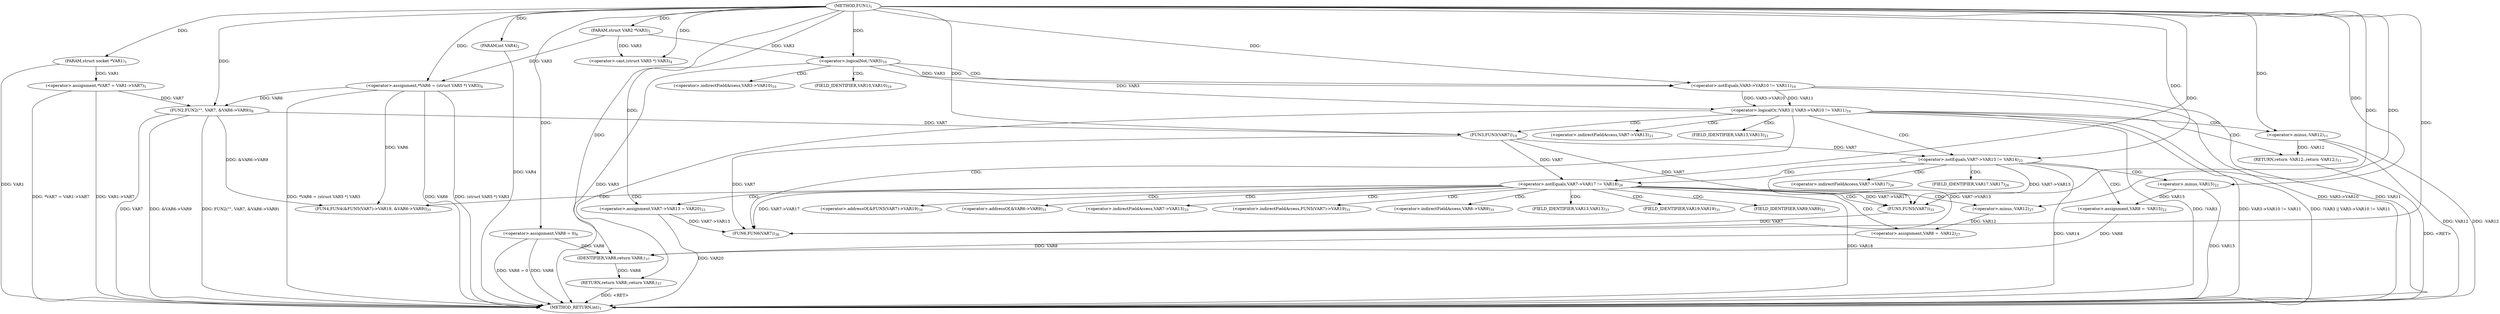 digraph "FUN1" {  
"8" [label = <(METHOD,FUN1)<SUB>1</SUB>> ]
"95" [label = <(METHOD_RETURN,int)<SUB>1</SUB>> ]
"9" [label = <(PARAM,struct socket *VAR1)<SUB>1</SUB>> ]
"10" [label = <(PARAM,struct VAR2 *VAR3)<SUB>1</SUB>> ]
"11" [label = <(PARAM,int VAR4)<SUB>2</SUB>> ]
"14" [label = <(&lt;operator&gt;.assignment,*VAR6 = (struct VAR5 *) VAR3)<SUB>4</SUB>> ]
"20" [label = <(&lt;operator&gt;.assignment,*VAR7 = VAR1-&gt;VAR7)<SUB>5</SUB>> ]
"26" [label = <(&lt;operator&gt;.assignment,VAR8 = 0)<SUB>6</SUB>> ]
"29" [label = <(FUN2,FUN2(&quot;&quot;, VAR7, &amp;VAR6-&gt;VAR9))<SUB>8</SUB>> ]
"49" [label = <(FUN3,FUN3(VAR7))<SUB>19</SUB>> ]
"75" [label = <(FUN4,FUN4(&amp;FUN5(VAR7)-&gt;VAR19, &amp;VAR6-&gt;VAR9))<SUB>31</SUB>> ]
"85" [label = <(&lt;operator&gt;.assignment,VAR7-&gt;VAR13 = VAR20)<SUB>33</SUB>> ]
"91" [label = <(FUN6,FUN6(VAR7))<SUB>36</SUB>> ]
"93" [label = <(RETURN,return VAR8;,return VAR8;)<SUB>37</SUB>> ]
"37" [label = <(&lt;operator&gt;.logicalOr,!VAR3 || VAR3-&gt;VAR10 != VAR11)<SUB>10</SUB>> ]
"52" [label = <(&lt;operator&gt;.notEquals,VAR7-&gt;VAR13 != VAR14)<SUB>21</SUB>> ]
"64" [label = <(&lt;operator&gt;.notEquals,VAR7-&gt;VAR17 != VAR18)<SUB>26</SUB>> ]
"94" [label = <(IDENTIFIER,VAR8,return VAR8;)<SUB>37</SUB>> ]
"16" [label = <(&lt;operator&gt;.cast,(struct VAR5 *) VAR3)<SUB>4</SUB>> ]
"46" [label = <(RETURN,return -VAR12;,return -VAR12;)<SUB>11</SUB>> ]
"58" [label = <(&lt;operator&gt;.assignment,VAR8 = -VAR15)<SUB>22</SUB>> ]
"70" [label = <(&lt;operator&gt;.assignment,VAR8 = -VAR12)<SUB>27</SUB>> ]
"38" [label = <(&lt;operator&gt;.logicalNot,!VAR3)<SUB>10</SUB>> ]
"40" [label = <(&lt;operator&gt;.notEquals,VAR3-&gt;VAR10 != VAR11)<SUB>10</SUB>> ]
"47" [label = <(&lt;operator&gt;.minus,-VAR12)<SUB>11</SUB>> ]
"60" [label = <(&lt;operator&gt;.minus,-VAR15)<SUB>22</SUB>> ]
"72" [label = <(&lt;operator&gt;.minus,-VAR12)<SUB>27</SUB>> ]
"78" [label = <(FUN5,FUN5(VAR7))<SUB>31</SUB>> ]
"76" [label = <(&lt;operator&gt;.addressOf,&amp;FUN5(VAR7)-&gt;VAR19)<SUB>31</SUB>> ]
"81" [label = <(&lt;operator&gt;.addressOf,&amp;VAR6-&gt;VAR9)<SUB>31</SUB>> ]
"86" [label = <(&lt;operator&gt;.indirectFieldAccess,VAR7-&gt;VAR13)<SUB>33</SUB>> ]
"53" [label = <(&lt;operator&gt;.indirectFieldAccess,VAR7-&gt;VAR13)<SUB>21</SUB>> ]
"65" [label = <(&lt;operator&gt;.indirectFieldAccess,VAR7-&gt;VAR17)<SUB>26</SUB>> ]
"77" [label = <(&lt;operator&gt;.indirectFieldAccess,FUN5(VAR7)-&gt;VAR19)<SUB>31</SUB>> ]
"82" [label = <(&lt;operator&gt;.indirectFieldAccess,VAR6-&gt;VAR9)<SUB>31</SUB>> ]
"88" [label = <(FIELD_IDENTIFIER,VAR13,VAR13)<SUB>33</SUB>> ]
"41" [label = <(&lt;operator&gt;.indirectFieldAccess,VAR3-&gt;VAR10)<SUB>10</SUB>> ]
"55" [label = <(FIELD_IDENTIFIER,VAR13,VAR13)<SUB>21</SUB>> ]
"67" [label = <(FIELD_IDENTIFIER,VAR17,VAR17)<SUB>26</SUB>> ]
"80" [label = <(FIELD_IDENTIFIER,VAR19,VAR19)<SUB>31</SUB>> ]
"84" [label = <(FIELD_IDENTIFIER,VAR9,VAR9)<SUB>31</SUB>> ]
"43" [label = <(FIELD_IDENTIFIER,VAR10,VAR10)<SUB>10</SUB>> ]
  "46" -> "95"  [ label = "DDG: &lt;RET&gt;"] 
  "93" -> "95"  [ label = "DDG: &lt;RET&gt;"] 
  "9" -> "95"  [ label = "DDG: VAR1"] 
  "11" -> "95"  [ label = "DDG: VAR4"] 
  "14" -> "95"  [ label = "DDG: VAR6"] 
  "14" -> "95"  [ label = "DDG: (struct VAR5 *) VAR3"] 
  "14" -> "95"  [ label = "DDG: *VAR6 = (struct VAR5 *) VAR3"] 
  "20" -> "95"  [ label = "DDG: VAR1-&gt;VAR7"] 
  "20" -> "95"  [ label = "DDG: *VAR7 = VAR1-&gt;VAR7"] 
  "26" -> "95"  [ label = "DDG: VAR8"] 
  "26" -> "95"  [ label = "DDG: VAR8 = 0"] 
  "29" -> "95"  [ label = "DDG: VAR7"] 
  "29" -> "95"  [ label = "DDG: &amp;VAR6-&gt;VAR9"] 
  "29" -> "95"  [ label = "DDG: FUN2(&quot;&quot;, VAR7, &amp;VAR6-&gt;VAR9)"] 
  "38" -> "95"  [ label = "DDG: VAR3"] 
  "37" -> "95"  [ label = "DDG: !VAR3"] 
  "40" -> "95"  [ label = "DDG: VAR3-&gt;VAR10"] 
  "37" -> "95"  [ label = "DDG: VAR3-&gt;VAR10 != VAR11"] 
  "37" -> "95"  [ label = "DDG: !VAR3 || VAR3-&gt;VAR10 != VAR11"] 
  "47" -> "95"  [ label = "DDG: VAR12"] 
  "47" -> "95"  [ label = "DDG: -VAR12"] 
  "85" -> "95"  [ label = "DDG: VAR20"] 
  "40" -> "95"  [ label = "DDG: VAR11"] 
  "52" -> "95"  [ label = "DDG: VAR14"] 
  "64" -> "95"  [ label = "DDG: VAR18"] 
  "60" -> "95"  [ label = "DDG: VAR15"] 
  "8" -> "9"  [ label = "DDG: "] 
  "8" -> "10"  [ label = "DDG: "] 
  "8" -> "11"  [ label = "DDG: "] 
  "10" -> "14"  [ label = "DDG: VAR3"] 
  "8" -> "14"  [ label = "DDG: "] 
  "9" -> "20"  [ label = "DDG: VAR1"] 
  "8" -> "26"  [ label = "DDG: "] 
  "8" -> "85"  [ label = "DDG: "] 
  "94" -> "93"  [ label = "DDG: VAR8"] 
  "8" -> "29"  [ label = "DDG: "] 
  "20" -> "29"  [ label = "DDG: VAR7"] 
  "14" -> "29"  [ label = "DDG: VAR6"] 
  "29" -> "49"  [ label = "DDG: VAR7"] 
  "8" -> "49"  [ label = "DDG: "] 
  "29" -> "75"  [ label = "DDG: &amp;VAR6-&gt;VAR9"] 
  "14" -> "75"  [ label = "DDG: VAR6"] 
  "49" -> "91"  [ label = "DDG: VAR7"] 
  "52" -> "91"  [ label = "DDG: VAR7-&gt;VAR13"] 
  "64" -> "91"  [ label = "DDG: VAR7-&gt;VAR17"] 
  "78" -> "91"  [ label = "DDG: VAR7"] 
  "85" -> "91"  [ label = "DDG: VAR7-&gt;VAR13"] 
  "8" -> "91"  [ label = "DDG: "] 
  "58" -> "94"  [ label = "DDG: VAR8"] 
  "70" -> "94"  [ label = "DDG: VAR8"] 
  "26" -> "94"  [ label = "DDG: VAR8"] 
  "8" -> "94"  [ label = "DDG: "] 
  "10" -> "16"  [ label = "DDG: VAR3"] 
  "8" -> "16"  [ label = "DDG: "] 
  "38" -> "37"  [ label = "DDG: VAR3"] 
  "40" -> "37"  [ label = "DDG: VAR3-&gt;VAR10"] 
  "40" -> "37"  [ label = "DDG: VAR11"] 
  "47" -> "46"  [ label = "DDG: -VAR12"] 
  "49" -> "52"  [ label = "DDG: VAR7"] 
  "8" -> "52"  [ label = "DDG: "] 
  "60" -> "58"  [ label = "DDG: VAR15"] 
  "49" -> "64"  [ label = "DDG: VAR7"] 
  "8" -> "64"  [ label = "DDG: "] 
  "72" -> "70"  [ label = "DDG: VAR12"] 
  "8" -> "38"  [ label = "DDG: "] 
  "10" -> "38"  [ label = "DDG: VAR3"] 
  "38" -> "40"  [ label = "DDG: VAR3"] 
  "8" -> "40"  [ label = "DDG: "] 
  "8" -> "47"  [ label = "DDG: "] 
  "8" -> "60"  [ label = "DDG: "] 
  "8" -> "72"  [ label = "DDG: "] 
  "49" -> "78"  [ label = "DDG: VAR7"] 
  "52" -> "78"  [ label = "DDG: VAR7-&gt;VAR13"] 
  "64" -> "78"  [ label = "DDG: VAR7-&gt;VAR17"] 
  "8" -> "78"  [ label = "DDG: "] 
  "37" -> "47"  [ label = "CDG: "] 
  "37" -> "49"  [ label = "CDG: "] 
  "37" -> "52"  [ label = "CDG: "] 
  "37" -> "46"  [ label = "CDG: "] 
  "37" -> "91"  [ label = "CDG: "] 
  "37" -> "93"  [ label = "CDG: "] 
  "37" -> "53"  [ label = "CDG: "] 
  "37" -> "55"  [ label = "CDG: "] 
  "52" -> "60"  [ label = "CDG: "] 
  "52" -> "64"  [ label = "CDG: "] 
  "52" -> "67"  [ label = "CDG: "] 
  "52" -> "65"  [ label = "CDG: "] 
  "52" -> "58"  [ label = "CDG: "] 
  "64" -> "77"  [ label = "CDG: "] 
  "64" -> "75"  [ label = "CDG: "] 
  "64" -> "81"  [ label = "CDG: "] 
  "64" -> "84"  [ label = "CDG: "] 
  "64" -> "85"  [ label = "CDG: "] 
  "64" -> "72"  [ label = "CDG: "] 
  "64" -> "76"  [ label = "CDG: "] 
  "64" -> "82"  [ label = "CDG: "] 
  "64" -> "80"  [ label = "CDG: "] 
  "64" -> "88"  [ label = "CDG: "] 
  "64" -> "70"  [ label = "CDG: "] 
  "64" -> "78"  [ label = "CDG: "] 
  "64" -> "86"  [ label = "CDG: "] 
  "38" -> "40"  [ label = "CDG: "] 
  "38" -> "43"  [ label = "CDG: "] 
  "38" -> "41"  [ label = "CDG: "] 
}
